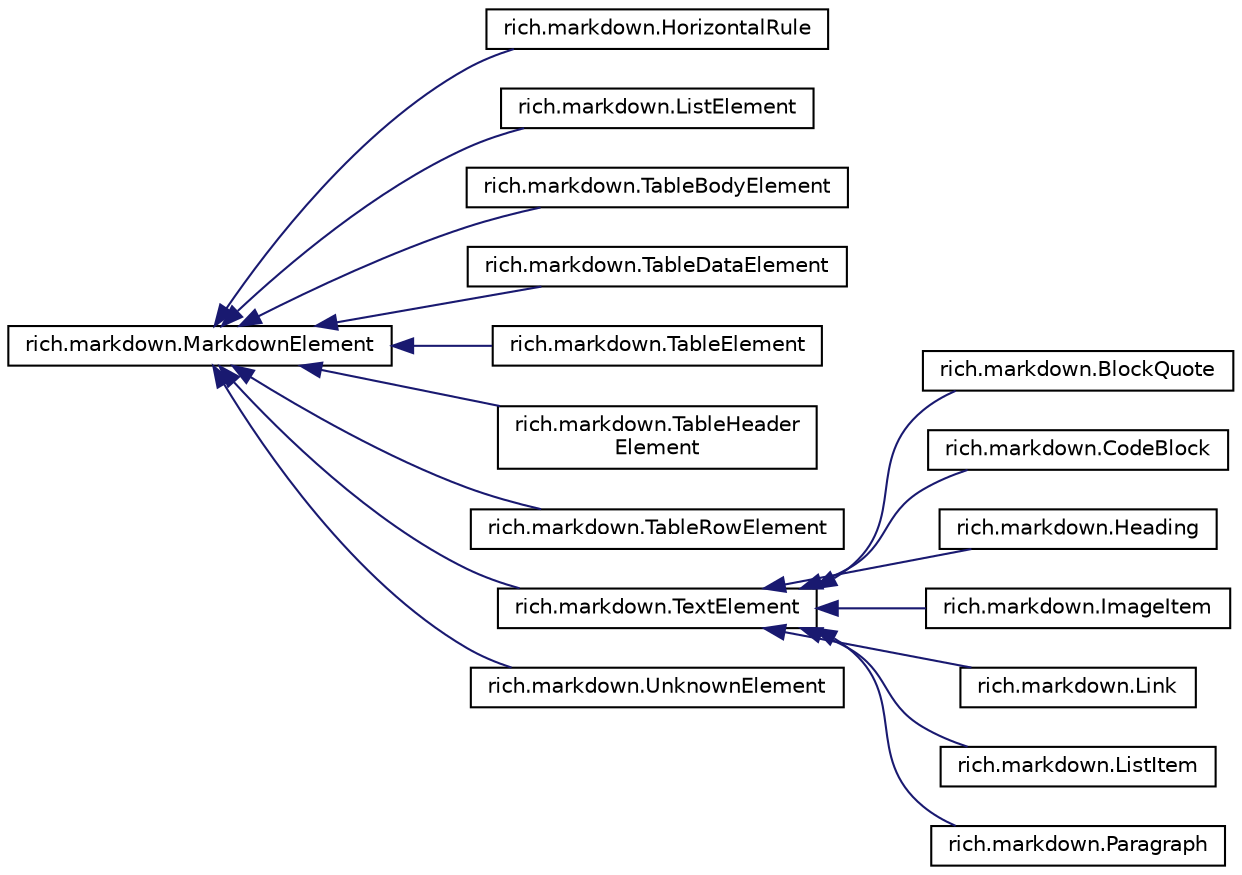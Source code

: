 digraph "Graphical Class Hierarchy"
{
 // LATEX_PDF_SIZE
  edge [fontname="Helvetica",fontsize="10",labelfontname="Helvetica",labelfontsize="10"];
  node [fontname="Helvetica",fontsize="10",shape=record];
  rankdir="LR";
  Node0 [label="rich.markdown.MarkdownElement",height=0.2,width=0.4,color="black", fillcolor="white", style="filled",URL="$classrich_1_1markdown_1_1MarkdownElement.html",tooltip=" "];
  Node0 -> Node1 [dir="back",color="midnightblue",fontsize="10",style="solid",fontname="Helvetica"];
  Node1 [label="rich.markdown.HorizontalRule",height=0.2,width=0.4,color="black", fillcolor="white", style="filled",URL="$classrich_1_1markdown_1_1HorizontalRule.html",tooltip=" "];
  Node0 -> Node2 [dir="back",color="midnightblue",fontsize="10",style="solid",fontname="Helvetica"];
  Node2 [label="rich.markdown.ListElement",height=0.2,width=0.4,color="black", fillcolor="white", style="filled",URL="$classrich_1_1markdown_1_1ListElement.html",tooltip=" "];
  Node0 -> Node3 [dir="back",color="midnightblue",fontsize="10",style="solid",fontname="Helvetica"];
  Node3 [label="rich.markdown.TableBodyElement",height=0.2,width=0.4,color="black", fillcolor="white", style="filled",URL="$classrich_1_1markdown_1_1TableBodyElement.html",tooltip=" "];
  Node0 -> Node4 [dir="back",color="midnightblue",fontsize="10",style="solid",fontname="Helvetica"];
  Node4 [label="rich.markdown.TableDataElement",height=0.2,width=0.4,color="black", fillcolor="white", style="filled",URL="$classrich_1_1markdown_1_1TableDataElement.html",tooltip=" "];
  Node0 -> Node5 [dir="back",color="midnightblue",fontsize="10",style="solid",fontname="Helvetica"];
  Node5 [label="rich.markdown.TableElement",height=0.2,width=0.4,color="black", fillcolor="white", style="filled",URL="$classrich_1_1markdown_1_1TableElement.html",tooltip=" "];
  Node0 -> Node6 [dir="back",color="midnightblue",fontsize="10",style="solid",fontname="Helvetica"];
  Node6 [label="rich.markdown.TableHeader\lElement",height=0.2,width=0.4,color="black", fillcolor="white", style="filled",URL="$classrich_1_1markdown_1_1TableHeaderElement.html",tooltip=" "];
  Node0 -> Node7 [dir="back",color="midnightblue",fontsize="10",style="solid",fontname="Helvetica"];
  Node7 [label="rich.markdown.TableRowElement",height=0.2,width=0.4,color="black", fillcolor="white", style="filled",URL="$classrich_1_1markdown_1_1TableRowElement.html",tooltip=" "];
  Node0 -> Node8 [dir="back",color="midnightblue",fontsize="10",style="solid",fontname="Helvetica"];
  Node8 [label="rich.markdown.TextElement",height=0.2,width=0.4,color="black", fillcolor="white", style="filled",URL="$classrich_1_1markdown_1_1TextElement.html",tooltip=" "];
  Node8 -> Node9 [dir="back",color="midnightblue",fontsize="10",style="solid",fontname="Helvetica"];
  Node9 [label="rich.markdown.BlockQuote",height=0.2,width=0.4,color="black", fillcolor="white", style="filled",URL="$classrich_1_1markdown_1_1BlockQuote.html",tooltip=" "];
  Node8 -> Node10 [dir="back",color="midnightblue",fontsize="10",style="solid",fontname="Helvetica"];
  Node10 [label="rich.markdown.CodeBlock",height=0.2,width=0.4,color="black", fillcolor="white", style="filled",URL="$classrich_1_1markdown_1_1CodeBlock.html",tooltip=" "];
  Node8 -> Node11 [dir="back",color="midnightblue",fontsize="10",style="solid",fontname="Helvetica"];
  Node11 [label="rich.markdown.Heading",height=0.2,width=0.4,color="black", fillcolor="white", style="filled",URL="$classrich_1_1markdown_1_1Heading.html",tooltip=" "];
  Node8 -> Node12 [dir="back",color="midnightblue",fontsize="10",style="solid",fontname="Helvetica"];
  Node12 [label="rich.markdown.ImageItem",height=0.2,width=0.4,color="black", fillcolor="white", style="filled",URL="$classrich_1_1markdown_1_1ImageItem.html",tooltip=" "];
  Node8 -> Node13 [dir="back",color="midnightblue",fontsize="10",style="solid",fontname="Helvetica"];
  Node13 [label="rich.markdown.Link",height=0.2,width=0.4,color="black", fillcolor="white", style="filled",URL="$classrich_1_1markdown_1_1Link.html",tooltip=" "];
  Node8 -> Node14 [dir="back",color="midnightblue",fontsize="10",style="solid",fontname="Helvetica"];
  Node14 [label="rich.markdown.ListItem",height=0.2,width=0.4,color="black", fillcolor="white", style="filled",URL="$classrich_1_1markdown_1_1ListItem.html",tooltip=" "];
  Node8 -> Node15 [dir="back",color="midnightblue",fontsize="10",style="solid",fontname="Helvetica"];
  Node15 [label="rich.markdown.Paragraph",height=0.2,width=0.4,color="black", fillcolor="white", style="filled",URL="$classrich_1_1markdown_1_1Paragraph.html",tooltip=" "];
  Node0 -> Node16 [dir="back",color="midnightblue",fontsize="10",style="solid",fontname="Helvetica"];
  Node16 [label="rich.markdown.UnknownElement",height=0.2,width=0.4,color="black", fillcolor="white", style="filled",URL="$classrich_1_1markdown_1_1UnknownElement.html",tooltip=" "];
}

